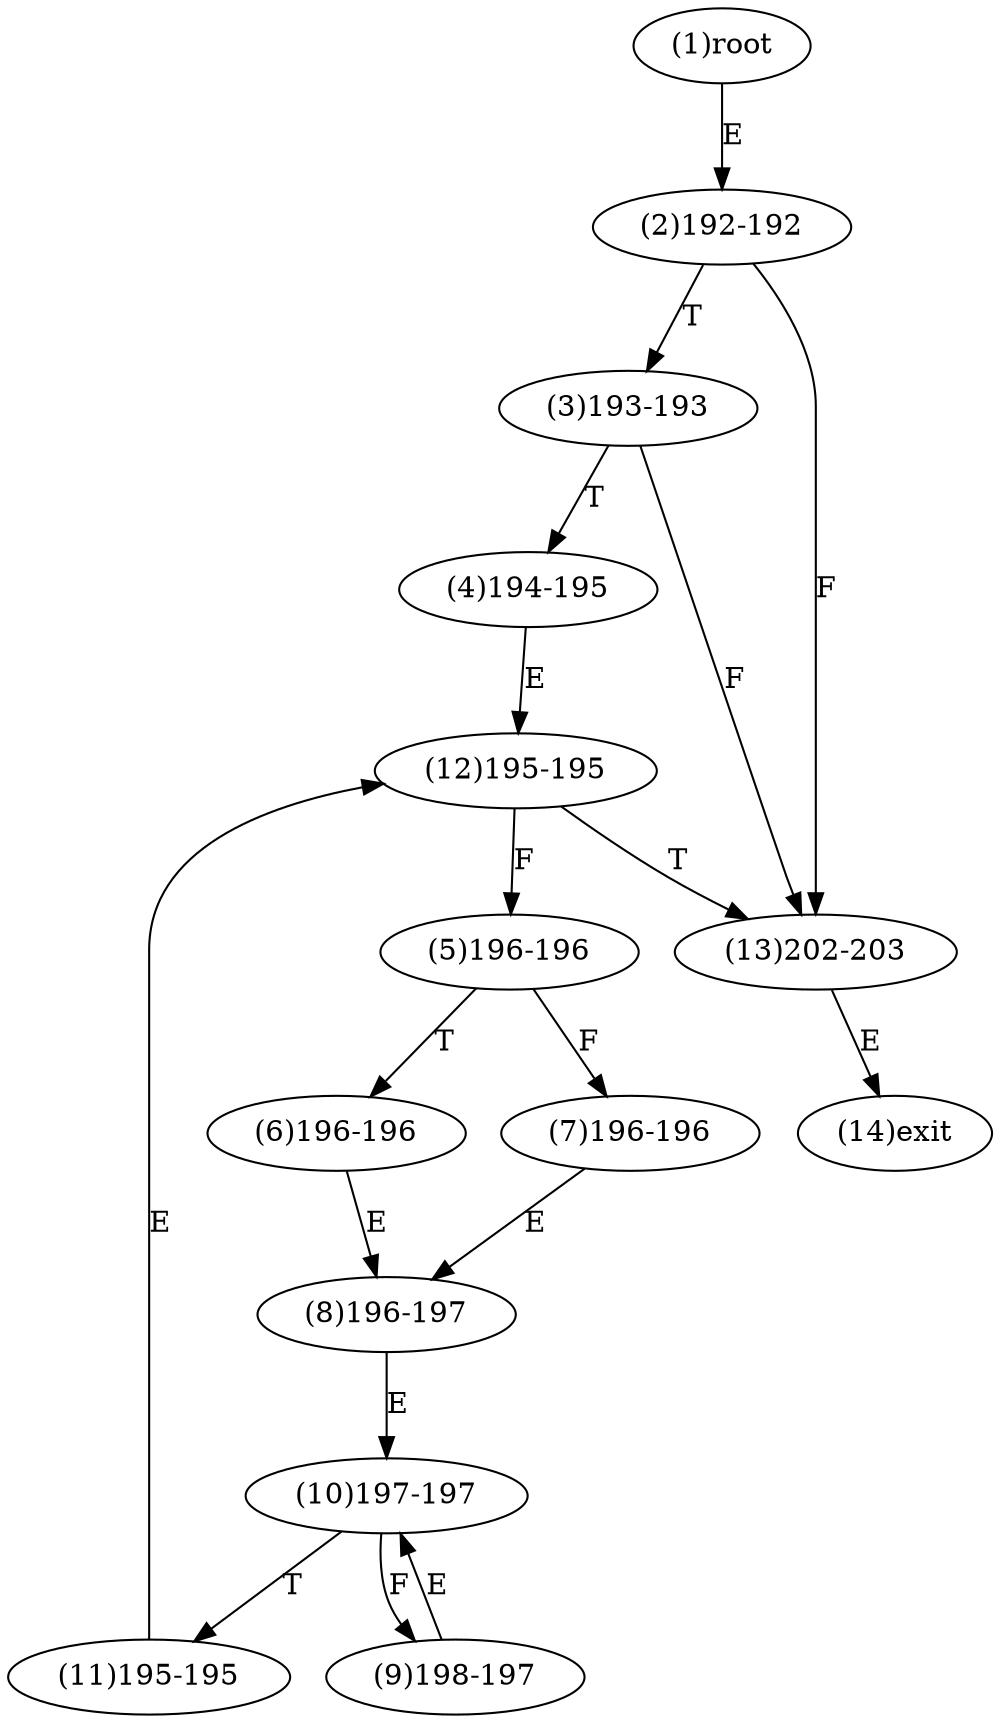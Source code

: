 digraph "" { 
1[ label="(1)root"];
2[ label="(2)192-192"];
3[ label="(3)193-193"];
4[ label="(4)194-195"];
5[ label="(5)196-196"];
6[ label="(6)196-196"];
7[ label="(7)196-196"];
8[ label="(8)196-197"];
9[ label="(9)198-197"];
10[ label="(10)197-197"];
11[ label="(11)195-195"];
12[ label="(12)195-195"];
13[ label="(13)202-203"];
14[ label="(14)exit"];
1->2[ label="E"];
2->13[ label="F"];
2->3[ label="T"];
3->13[ label="F"];
3->4[ label="T"];
4->12[ label="E"];
5->7[ label="F"];
5->6[ label="T"];
6->8[ label="E"];
7->8[ label="E"];
8->10[ label="E"];
9->10[ label="E"];
10->9[ label="F"];
10->11[ label="T"];
11->12[ label="E"];
12->5[ label="F"];
12->13[ label="T"];
13->14[ label="E"];
}